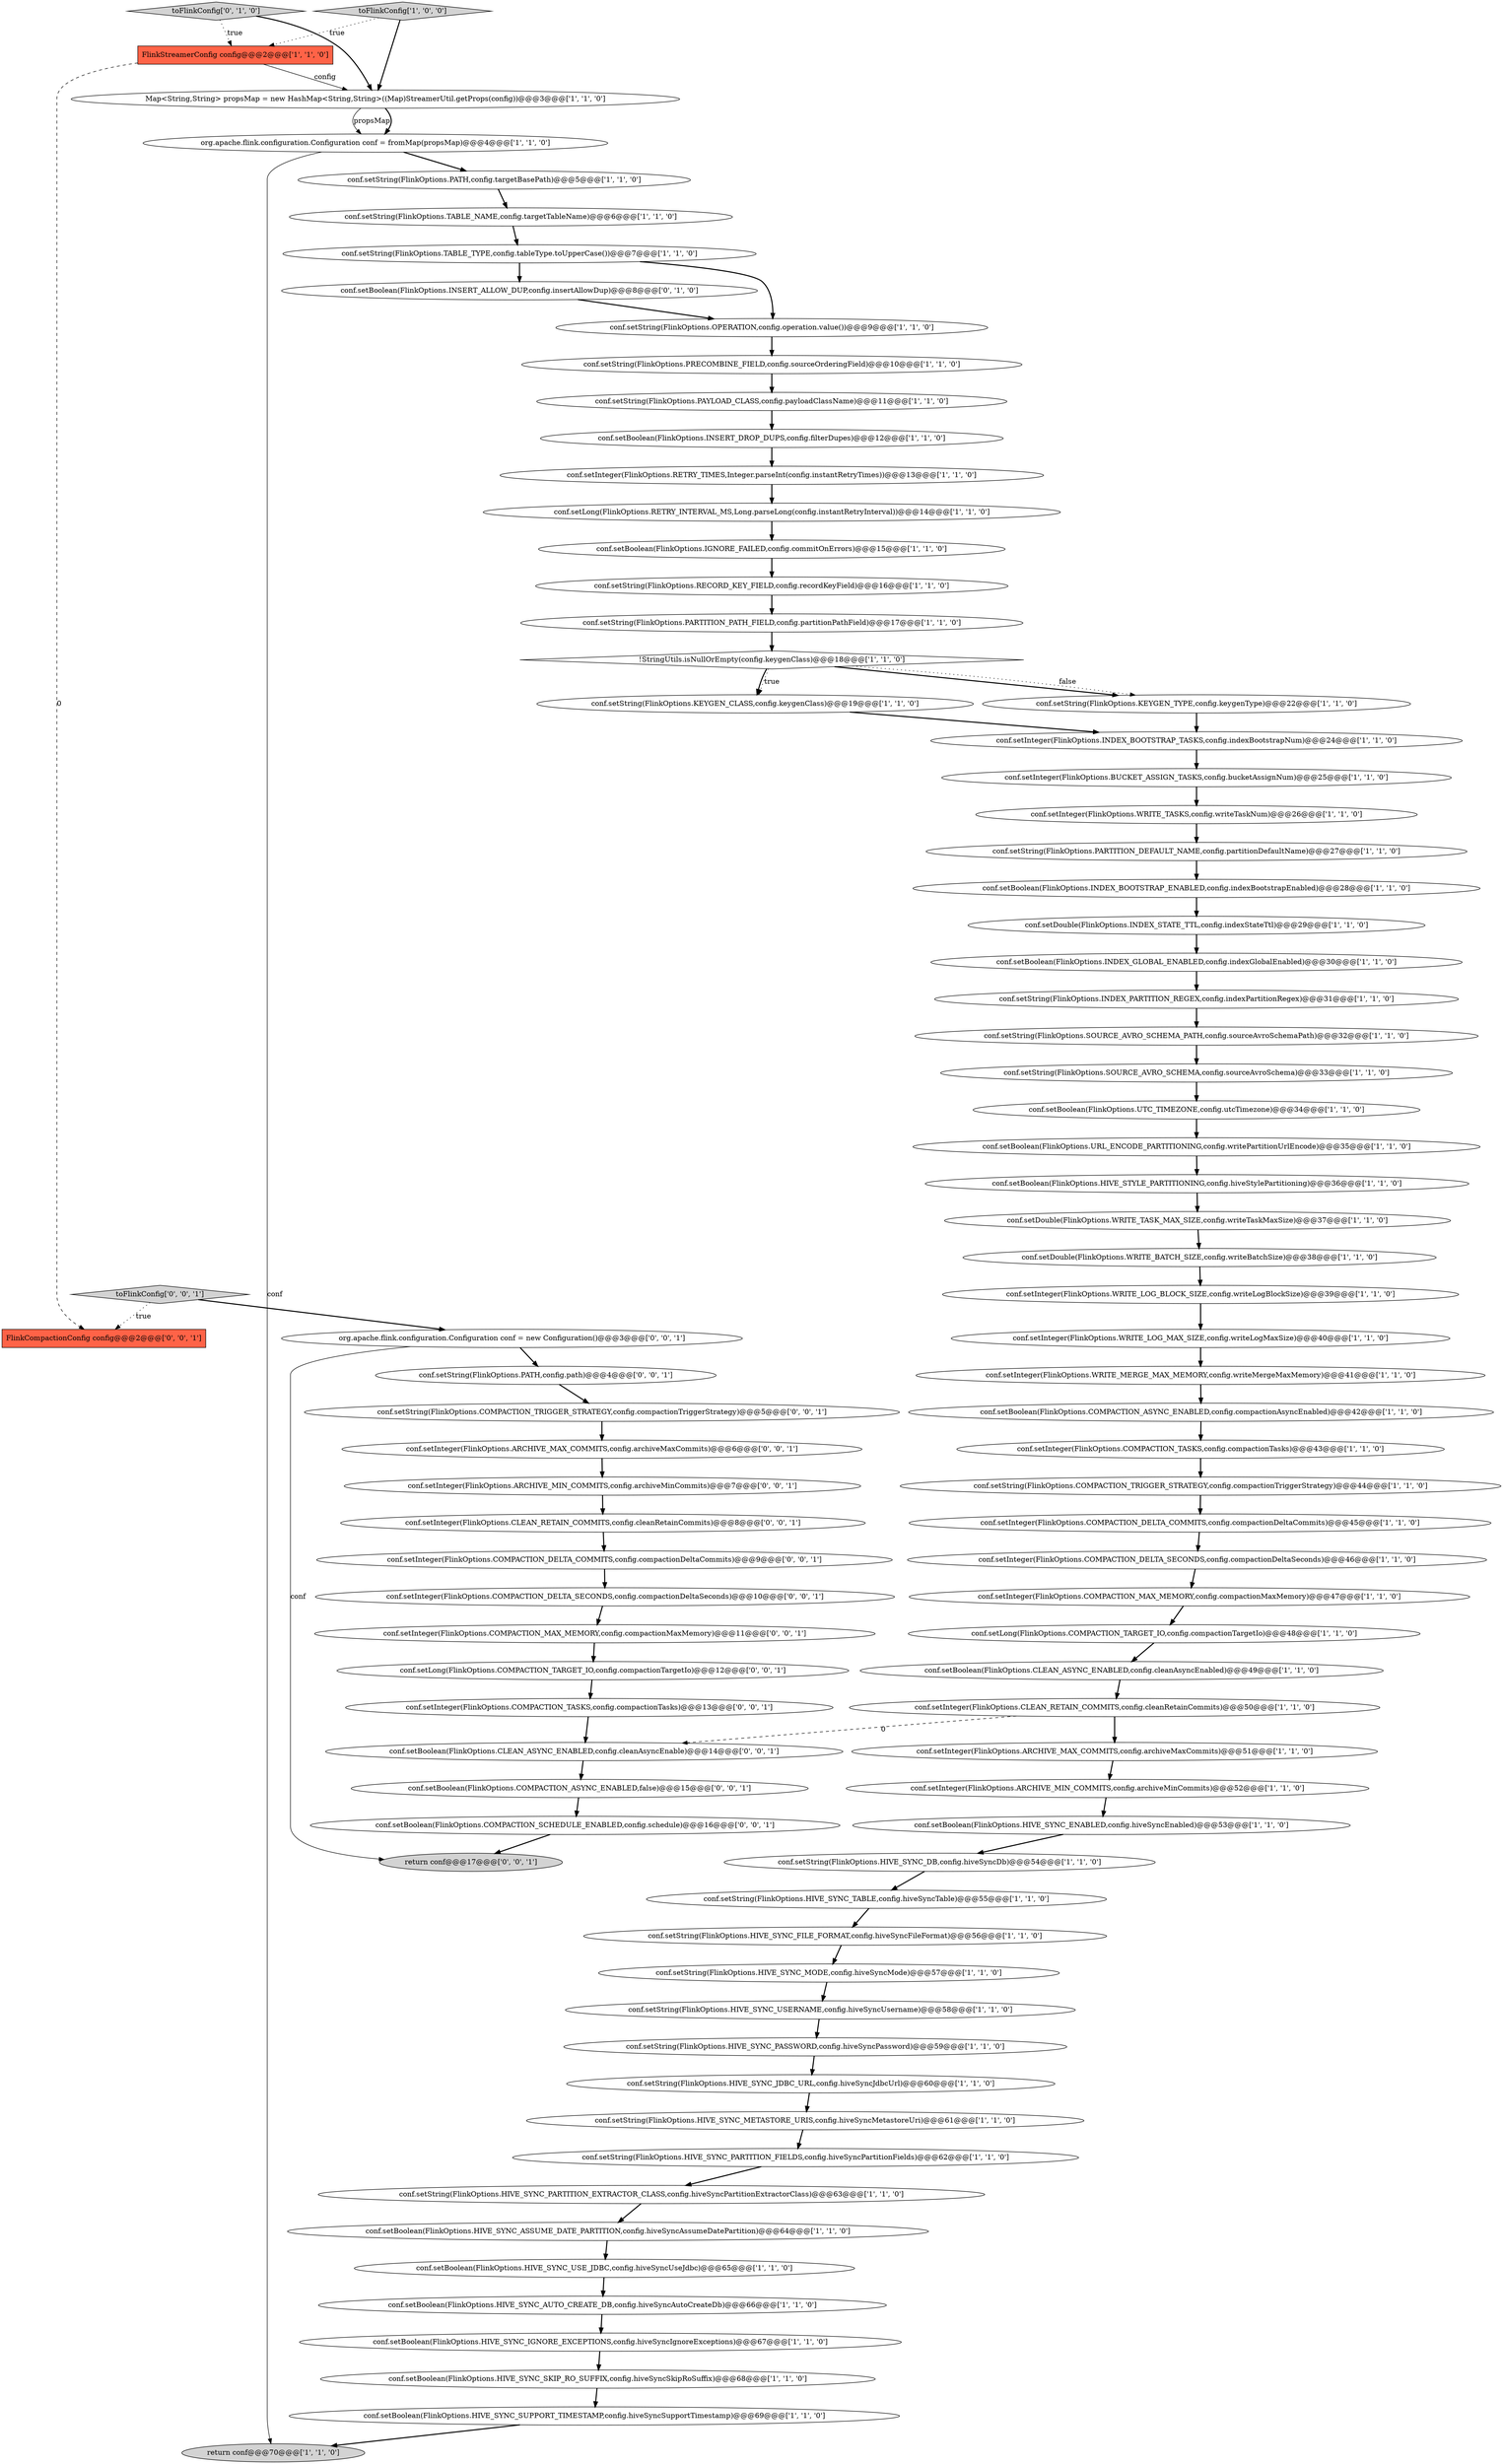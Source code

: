 digraph {
50 [style = filled, label = "conf.setString(FlinkOptions.HIVE_SYNC_PARTITION_FIELDS,config.hiveSyncPartitionFields)@@@62@@@['1', '1', '0']", fillcolor = white, shape = ellipse image = "AAA0AAABBB1BBB"];
38 [style = filled, label = "conf.setString(FlinkOptions.KEYGEN_TYPE,config.keygenType)@@@22@@@['1', '1', '0']", fillcolor = white, shape = ellipse image = "AAA0AAABBB1BBB"];
82 [style = filled, label = "conf.setInteger(FlinkOptions.ARCHIVE_MIN_COMMITS,config.archiveMinCommits)@@@7@@@['0', '0', '1']", fillcolor = white, shape = ellipse image = "AAA0AAABBB3BBB"];
23 [style = filled, label = "conf.setString(FlinkOptions.PARTITION_DEFAULT_NAME,config.partitionDefaultName)@@@27@@@['1', '1', '0']", fillcolor = white, shape = ellipse image = "AAA0AAABBB1BBB"];
41 [style = filled, label = "conf.setString(FlinkOptions.INDEX_PARTITION_REGEX,config.indexPartitionRegex)@@@31@@@['1', '1', '0']", fillcolor = white, shape = ellipse image = "AAA0AAABBB1BBB"];
79 [style = filled, label = "conf.setString(FlinkOptions.COMPACTION_TRIGGER_STRATEGY,config.compactionTriggerStrategy)@@@5@@@['0', '0', '1']", fillcolor = white, shape = ellipse image = "AAA0AAABBB3BBB"];
24 [style = filled, label = "conf.setString(FlinkOptions.HIVE_SYNC_PASSWORD,config.hiveSyncPassword)@@@59@@@['1', '1', '0']", fillcolor = white, shape = ellipse image = "AAA0AAABBB1BBB"];
68 [style = filled, label = "conf.setBoolean(FlinkOptions.COMPACTION_SCHEDULE_ENABLED,config.schedule)@@@16@@@['0', '0', '1']", fillcolor = white, shape = ellipse image = "AAA0AAABBB3BBB"];
83 [style = filled, label = "conf.setLong(FlinkOptions.COMPACTION_TARGET_IO,config.compactionTargetIo)@@@12@@@['0', '0', '1']", fillcolor = white, shape = ellipse image = "AAA0AAABBB3BBB"];
12 [style = filled, label = "conf.setBoolean(FlinkOptions.HIVE_SYNC_SKIP_RO_SUFFIX,config.hiveSyncSkipRoSuffix)@@@68@@@['1', '1', '0']", fillcolor = white, shape = ellipse image = "AAA0AAABBB1BBB"];
57 [style = filled, label = "return conf@@@70@@@['1', '1', '0']", fillcolor = lightgray, shape = ellipse image = "AAA0AAABBB1BBB"];
14 [style = filled, label = "conf.setInteger(FlinkOptions.RETRY_TIMES,Integer.parseInt(config.instantRetryTimes))@@@13@@@['1', '1', '0']", fillcolor = white, shape = ellipse image = "AAA0AAABBB1BBB"];
84 [style = filled, label = "conf.setBoolean(FlinkOptions.COMPACTION_ASYNC_ENABLED,false)@@@15@@@['0', '0', '1']", fillcolor = white, shape = ellipse image = "AAA0AAABBB3BBB"];
70 [style = filled, label = "org.apache.flink.configuration.Configuration conf = new Configuration()@@@3@@@['0', '0', '1']", fillcolor = white, shape = ellipse image = "AAA0AAABBB3BBB"];
42 [style = filled, label = "conf.setBoolean(FlinkOptions.INSERT_DROP_DUPS,config.filterDupes)@@@12@@@['1', '1', '0']", fillcolor = white, shape = ellipse image = "AAA0AAABBB1BBB"];
8 [style = filled, label = "conf.setBoolean(FlinkOptions.UTC_TIMEZONE,config.utcTimezone)@@@34@@@['1', '1', '0']", fillcolor = white, shape = ellipse image = "AAA0AAABBB1BBB"];
77 [style = filled, label = "conf.setInteger(FlinkOptions.COMPACTION_DELTA_SECONDS,config.compactionDeltaSeconds)@@@10@@@['0', '0', '1']", fillcolor = white, shape = ellipse image = "AAA0AAABBB3BBB"];
22 [style = filled, label = "conf.setString(FlinkOptions.COMPACTION_TRIGGER_STRATEGY,config.compactionTriggerStrategy)@@@44@@@['1', '1', '0']", fillcolor = white, shape = ellipse image = "AAA0AAABBB1BBB"];
31 [style = filled, label = "conf.setBoolean(FlinkOptions.HIVE_STYLE_PARTITIONING,config.hiveStylePartitioning)@@@36@@@['1', '1', '0']", fillcolor = white, shape = ellipse image = "AAA0AAABBB1BBB"];
32 [style = filled, label = "conf.setDouble(FlinkOptions.WRITE_TASK_MAX_SIZE,config.writeTaskMaxSize)@@@37@@@['1', '1', '0']", fillcolor = white, shape = ellipse image = "AAA0AAABBB1BBB"];
61 [style = filled, label = "conf.setString(FlinkOptions.OPERATION,config.operation.value())@@@9@@@['1', '1', '0']", fillcolor = white, shape = ellipse image = "AAA0AAABBB1BBB"];
7 [style = filled, label = "conf.setString(FlinkOptions.SOURCE_AVRO_SCHEMA_PATH,config.sourceAvroSchemaPath)@@@32@@@['1', '1', '0']", fillcolor = white, shape = ellipse image = "AAA0AAABBB1BBB"];
13 [style = filled, label = "conf.setString(FlinkOptions.RECORD_KEY_FIELD,config.recordKeyField)@@@16@@@['1', '1', '0']", fillcolor = white, shape = ellipse image = "AAA0AAABBB1BBB"];
73 [style = filled, label = "conf.setInteger(FlinkOptions.COMPACTION_MAX_MEMORY,config.compactionMaxMemory)@@@11@@@['0', '0', '1']", fillcolor = white, shape = ellipse image = "AAA0AAABBB3BBB"];
33 [style = filled, label = "conf.setBoolean(FlinkOptions.HIVE_SYNC_SUPPORT_TIMESTAMP,config.hiveSyncSupportTimestamp)@@@69@@@['1', '1', '0']", fillcolor = white, shape = ellipse image = "AAA0AAABBB1BBB"];
59 [style = filled, label = "conf.setString(FlinkOptions.HIVE_SYNC_USERNAME,config.hiveSyncUsername)@@@58@@@['1', '1', '0']", fillcolor = white, shape = ellipse image = "AAA0AAABBB1BBB"];
72 [style = filled, label = "conf.setBoolean(FlinkOptions.CLEAN_ASYNC_ENABLED,config.cleanAsyncEnable)@@@14@@@['0', '0', '1']", fillcolor = white, shape = ellipse image = "AAA0AAABBB3BBB"];
6 [style = filled, label = "conf.setString(FlinkOptions.HIVE_SYNC_FILE_FORMAT,config.hiveSyncFileFormat)@@@56@@@['1', '1', '0']", fillcolor = white, shape = ellipse image = "AAA0AAABBB1BBB"];
81 [style = filled, label = "conf.setInteger(FlinkOptions.COMPACTION_TASKS,config.compactionTasks)@@@13@@@['0', '0', '1']", fillcolor = white, shape = ellipse image = "AAA0AAABBB3BBB"];
49 [style = filled, label = "conf.setInteger(FlinkOptions.WRITE_LOG_MAX_SIZE,config.writeLogMaxSize)@@@40@@@['1', '1', '0']", fillcolor = white, shape = ellipse image = "AAA0AAABBB1BBB"];
10 [style = filled, label = "conf.setString(FlinkOptions.HIVE_SYNC_MODE,config.hiveSyncMode)@@@57@@@['1', '1', '0']", fillcolor = white, shape = ellipse image = "AAA0AAABBB1BBB"];
0 [style = filled, label = "Map<String,String> propsMap = new HashMap<String,String>((Map)StreamerUtil.getProps(config))@@@3@@@['1', '1', '0']", fillcolor = white, shape = ellipse image = "AAA0AAABBB1BBB"];
56 [style = filled, label = "conf.setInteger(FlinkOptions.CLEAN_RETAIN_COMMITS,config.cleanRetainCommits)@@@50@@@['1', '1', '0']", fillcolor = white, shape = ellipse image = "AAA0AAABBB1BBB"];
63 [style = filled, label = "FlinkStreamerConfig config@@@2@@@['1', '1', '0']", fillcolor = tomato, shape = box image = "AAA0AAABBB1BBB"];
45 [style = filled, label = "toFlinkConfig['1', '0', '0']", fillcolor = lightgray, shape = diamond image = "AAA0AAABBB1BBB"];
17 [style = filled, label = "conf.setInteger(FlinkOptions.ARCHIVE_MIN_COMMITS,config.archiveMinCommits)@@@52@@@['1', '1', '0']", fillcolor = white, shape = ellipse image = "AAA0AAABBB1BBB"];
4 [style = filled, label = "conf.setInteger(FlinkOptions.COMPACTION_DELTA_SECONDS,config.compactionDeltaSeconds)@@@46@@@['1', '1', '0']", fillcolor = white, shape = ellipse image = "AAA0AAABBB1BBB"];
34 [style = filled, label = "conf.setString(FlinkOptions.TABLE_TYPE,config.tableType.toUpperCase())@@@7@@@['1', '1', '0']", fillcolor = white, shape = ellipse image = "AAA0AAABBB1BBB"];
46 [style = filled, label = "conf.setBoolean(FlinkOptions.HIVE_SYNC_USE_JDBC,config.hiveSyncUseJdbc)@@@65@@@['1', '1', '0']", fillcolor = white, shape = ellipse image = "AAA0AAABBB1BBB"];
19 [style = filled, label = "conf.setString(FlinkOptions.PATH,config.targetBasePath)@@@5@@@['1', '1', '0']", fillcolor = white, shape = ellipse image = "AAA0AAABBB1BBB"];
28 [style = filled, label = "conf.setString(FlinkOptions.HIVE_SYNC_TABLE,config.hiveSyncTable)@@@55@@@['1', '1', '0']", fillcolor = white, shape = ellipse image = "AAA0AAABBB1BBB"];
69 [style = filled, label = "return conf@@@17@@@['0', '0', '1']", fillcolor = lightgray, shape = ellipse image = "AAA0AAABBB3BBB"];
3 [style = filled, label = "conf.setString(FlinkOptions.SOURCE_AVRO_SCHEMA,config.sourceAvroSchema)@@@33@@@['1', '1', '0']", fillcolor = white, shape = ellipse image = "AAA0AAABBB1BBB"];
16 [style = filled, label = "conf.setInteger(FlinkOptions.INDEX_BOOTSTRAP_TASKS,config.indexBootstrapNum)@@@24@@@['1', '1', '0']", fillcolor = white, shape = ellipse image = "AAA0AAABBB1BBB"];
75 [style = filled, label = "conf.setString(FlinkOptions.PATH,config.path)@@@4@@@['0', '0', '1']", fillcolor = white, shape = ellipse image = "AAA0AAABBB3BBB"];
37 [style = filled, label = "conf.setInteger(FlinkOptions.BUCKET_ASSIGN_TASKS,config.bucketAssignNum)@@@25@@@['1', '1', '0']", fillcolor = white, shape = ellipse image = "AAA0AAABBB1BBB"];
58 [style = filled, label = "conf.setInteger(FlinkOptions.ARCHIVE_MAX_COMMITS,config.archiveMaxCommits)@@@51@@@['1', '1', '0']", fillcolor = white, shape = ellipse image = "AAA0AAABBB1BBB"];
60 [style = filled, label = "conf.setInteger(FlinkOptions.WRITE_LOG_BLOCK_SIZE,config.writeLogBlockSize)@@@39@@@['1', '1', '0']", fillcolor = white, shape = ellipse image = "AAA0AAABBB1BBB"];
71 [style = filled, label = "conf.setInteger(FlinkOptions.CLEAN_RETAIN_COMMITS,config.cleanRetainCommits)@@@8@@@['0', '0', '1']", fillcolor = white, shape = ellipse image = "AAA0AAABBB3BBB"];
66 [style = filled, label = "toFlinkConfig['0', '1', '0']", fillcolor = lightgray, shape = diamond image = "AAA0AAABBB2BBB"];
36 [style = filled, label = "conf.setInteger(FlinkOptions.WRITE_MERGE_MAX_MEMORY,config.writeMergeMaxMemory)@@@41@@@['1', '1', '0']", fillcolor = white, shape = ellipse image = "AAA0AAABBB1BBB"];
39 [style = filled, label = "conf.setInteger(FlinkOptions.COMPACTION_DELTA_COMMITS,config.compactionDeltaCommits)@@@45@@@['1', '1', '0']", fillcolor = white, shape = ellipse image = "AAA0AAABBB1BBB"];
11 [style = filled, label = "conf.setString(FlinkOptions.PARTITION_PATH_FIELD,config.partitionPathField)@@@17@@@['1', '1', '0']", fillcolor = white, shape = ellipse image = "AAA0AAABBB1BBB"];
64 [style = filled, label = "conf.setBoolean(FlinkOptions.HIVE_SYNC_ENABLED,config.hiveSyncEnabled)@@@53@@@['1', '1', '0']", fillcolor = white, shape = ellipse image = "AAA0AAABBB1BBB"];
43 [style = filled, label = "conf.setString(FlinkOptions.TABLE_NAME,config.targetTableName)@@@6@@@['1', '1', '0']", fillcolor = white, shape = ellipse image = "AAA0AAABBB1BBB"];
44 [style = filled, label = "conf.setBoolean(FlinkOptions.CLEAN_ASYNC_ENABLED,config.cleanAsyncEnabled)@@@49@@@['1', '1', '0']", fillcolor = white, shape = ellipse image = "AAA0AAABBB1BBB"];
9 [style = filled, label = "conf.setString(FlinkOptions.PAYLOAD_CLASS,config.payloadClassName)@@@11@@@['1', '1', '0']", fillcolor = white, shape = ellipse image = "AAA0AAABBB1BBB"];
52 [style = filled, label = "conf.setDouble(FlinkOptions.INDEX_STATE_TTL,config.indexStateTtl)@@@29@@@['1', '1', '0']", fillcolor = white, shape = ellipse image = "AAA0AAABBB1BBB"];
51 [style = filled, label = "conf.setBoolean(FlinkOptions.COMPACTION_ASYNC_ENABLED,config.compactionAsyncEnabled)@@@42@@@['1', '1', '0']", fillcolor = white, shape = ellipse image = "AAA0AAABBB1BBB"];
20 [style = filled, label = "conf.setInteger(FlinkOptions.COMPACTION_TASKS,config.compactionTasks)@@@43@@@['1', '1', '0']", fillcolor = white, shape = ellipse image = "AAA0AAABBB1BBB"];
80 [style = filled, label = "FlinkCompactionConfig config@@@2@@@['0', '0', '1']", fillcolor = tomato, shape = box image = "AAA0AAABBB3BBB"];
35 [style = filled, label = "conf.setDouble(FlinkOptions.WRITE_BATCH_SIZE,config.writeBatchSize)@@@38@@@['1', '1', '0']", fillcolor = white, shape = ellipse image = "AAA0AAABBB1BBB"];
18 [style = filled, label = "conf.setBoolean(FlinkOptions.URL_ENCODE_PARTITIONING,config.writePartitionUrlEncode)@@@35@@@['1', '1', '0']", fillcolor = white, shape = ellipse image = "AAA0AAABBB1BBB"];
47 [style = filled, label = "conf.setBoolean(FlinkOptions.HIVE_SYNC_ASSUME_DATE_PARTITION,config.hiveSyncAssumeDatePartition)@@@64@@@['1', '1', '0']", fillcolor = white, shape = ellipse image = "AAA0AAABBB1BBB"];
21 [style = filled, label = "conf.setBoolean(FlinkOptions.HIVE_SYNC_AUTO_CREATE_DB,config.hiveSyncAutoCreateDb)@@@66@@@['1', '1', '0']", fillcolor = white, shape = ellipse image = "AAA0AAABBB1BBB"];
78 [style = filled, label = "conf.setInteger(FlinkOptions.ARCHIVE_MAX_COMMITS,config.archiveMaxCommits)@@@6@@@['0', '0', '1']", fillcolor = white, shape = ellipse image = "AAA0AAABBB3BBB"];
29 [style = filled, label = "org.apache.flink.configuration.Configuration conf = fromMap(propsMap)@@@4@@@['1', '1', '0']", fillcolor = white, shape = ellipse image = "AAA0AAABBB1BBB"];
53 [style = filled, label = "conf.setLong(FlinkOptions.COMPACTION_TARGET_IO,config.compactionTargetIo)@@@48@@@['1', '1', '0']", fillcolor = white, shape = ellipse image = "AAA0AAABBB1BBB"];
54 [style = filled, label = "conf.setBoolean(FlinkOptions.HIVE_SYNC_IGNORE_EXCEPTIONS,config.hiveSyncIgnoreExceptions)@@@67@@@['1', '1', '0']", fillcolor = white, shape = ellipse image = "AAA0AAABBB1BBB"];
5 [style = filled, label = "conf.setString(FlinkOptions.PRECOMBINE_FIELD,config.sourceOrderingField)@@@10@@@['1', '1', '0']", fillcolor = white, shape = ellipse image = "AAA0AAABBB1BBB"];
74 [style = filled, label = "toFlinkConfig['0', '0', '1']", fillcolor = lightgray, shape = diamond image = "AAA0AAABBB3BBB"];
1 [style = filled, label = "conf.setString(FlinkOptions.HIVE_SYNC_JDBC_URL,config.hiveSyncJdbcUrl)@@@60@@@['1', '1', '0']", fillcolor = white, shape = ellipse image = "AAA0AAABBB1BBB"];
48 [style = filled, label = "conf.setLong(FlinkOptions.RETRY_INTERVAL_MS,Long.parseLong(config.instantRetryInterval))@@@14@@@['1', '1', '0']", fillcolor = white, shape = ellipse image = "AAA0AAABBB1BBB"];
55 [style = filled, label = "conf.setInteger(FlinkOptions.WRITE_TASKS,config.writeTaskNum)@@@26@@@['1', '1', '0']", fillcolor = white, shape = ellipse image = "AAA0AAABBB1BBB"];
76 [style = filled, label = "conf.setInteger(FlinkOptions.COMPACTION_DELTA_COMMITS,config.compactionDeltaCommits)@@@9@@@['0', '0', '1']", fillcolor = white, shape = ellipse image = "AAA0AAABBB3BBB"];
27 [style = filled, label = "conf.setBoolean(FlinkOptions.INDEX_BOOTSTRAP_ENABLED,config.indexBootstrapEnabled)@@@28@@@['1', '1', '0']", fillcolor = white, shape = ellipse image = "AAA0AAABBB1BBB"];
26 [style = filled, label = "conf.setBoolean(FlinkOptions.INDEX_GLOBAL_ENABLED,config.indexGlobalEnabled)@@@30@@@['1', '1', '0']", fillcolor = white, shape = ellipse image = "AAA0AAABBB1BBB"];
67 [style = filled, label = "conf.setBoolean(FlinkOptions.INSERT_ALLOW_DUP,config.insertAllowDup)@@@8@@@['0', '1', '0']", fillcolor = white, shape = ellipse image = "AAA1AAABBB2BBB"];
65 [style = filled, label = "conf.setInteger(FlinkOptions.COMPACTION_MAX_MEMORY,config.compactionMaxMemory)@@@47@@@['1', '1', '0']", fillcolor = white, shape = ellipse image = "AAA0AAABBB1BBB"];
2 [style = filled, label = "conf.setString(FlinkOptions.KEYGEN_CLASS,config.keygenClass)@@@19@@@['1', '1', '0']", fillcolor = white, shape = ellipse image = "AAA0AAABBB1BBB"];
30 [style = filled, label = "conf.setBoolean(FlinkOptions.IGNORE_FAILED,config.commitOnErrors)@@@15@@@['1', '1', '0']", fillcolor = white, shape = ellipse image = "AAA0AAABBB1BBB"];
25 [style = filled, label = "conf.setString(FlinkOptions.HIVE_SYNC_METASTORE_URIS,config.hiveSyncMetastoreUri)@@@61@@@['1', '1', '0']", fillcolor = white, shape = ellipse image = "AAA0AAABBB1BBB"];
62 [style = filled, label = "!StringUtils.isNullOrEmpty(config.keygenClass)@@@18@@@['1', '1', '0']", fillcolor = white, shape = diamond image = "AAA0AAABBB1BBB"];
40 [style = filled, label = "conf.setString(FlinkOptions.HIVE_SYNC_DB,config.hiveSyncDb)@@@54@@@['1', '1', '0']", fillcolor = white, shape = ellipse image = "AAA0AAABBB1BBB"];
15 [style = filled, label = "conf.setString(FlinkOptions.HIVE_SYNC_PARTITION_EXTRACTOR_CLASS,config.hiveSyncPartitionExtractorClass)@@@63@@@['1', '1', '0']", fillcolor = white, shape = ellipse image = "AAA0AAABBB1BBB"];
10->59 [style = bold, label=""];
12->33 [style = bold, label=""];
29->19 [style = bold, label=""];
48->30 [style = bold, label=""];
44->56 [style = bold, label=""];
56->58 [style = bold, label=""];
52->26 [style = bold, label=""];
67->61 [style = bold, label=""];
40->28 [style = bold, label=""];
30->13 [style = bold, label=""];
0->29 [style = solid, label="propsMap"];
49->36 [style = bold, label=""];
34->61 [style = bold, label=""];
34->67 [style = bold, label=""];
73->83 [style = bold, label=""];
45->0 [style = bold, label=""];
53->44 [style = bold, label=""];
74->70 [style = bold, label=""];
31->32 [style = bold, label=""];
19->43 [style = bold, label=""];
66->0 [style = bold, label=""];
21->54 [style = bold, label=""];
28->6 [style = bold, label=""];
13->11 [style = bold, label=""];
50->15 [style = bold, label=""];
78->82 [style = bold, label=""];
17->64 [style = bold, label=""];
58->17 [style = bold, label=""];
62->2 [style = dotted, label="true"];
59->24 [style = bold, label=""];
23->27 [style = bold, label=""];
36->51 [style = bold, label=""];
9->42 [style = bold, label=""];
70->69 [style = solid, label="conf"];
77->73 [style = bold, label=""];
37->55 [style = bold, label=""];
0->29 [style = bold, label=""];
76->77 [style = bold, label=""];
47->46 [style = bold, label=""];
60->49 [style = bold, label=""];
61->5 [style = bold, label=""];
15->47 [style = bold, label=""];
55->23 [style = bold, label=""];
46->21 [style = bold, label=""];
62->38 [style = bold, label=""];
1->25 [style = bold, label=""];
8->18 [style = bold, label=""];
38->16 [style = bold, label=""];
3->8 [style = bold, label=""];
82->71 [style = bold, label=""];
18->31 [style = bold, label=""];
2->16 [style = bold, label=""];
26->41 [style = bold, label=""];
29->57 [style = solid, label="conf"];
62->2 [style = bold, label=""];
45->63 [style = dotted, label="true"];
74->80 [style = dotted, label="true"];
68->69 [style = bold, label=""];
79->78 [style = bold, label=""];
84->68 [style = bold, label=""];
16->37 [style = bold, label=""];
20->22 [style = bold, label=""];
4->65 [style = bold, label=""];
63->0 [style = solid, label="config"];
24->1 [style = bold, label=""];
7->3 [style = bold, label=""];
71->76 [style = bold, label=""];
63->80 [style = dashed, label="0"];
14->48 [style = bold, label=""];
81->72 [style = bold, label=""];
65->53 [style = bold, label=""];
51->20 [style = bold, label=""];
56->72 [style = dashed, label="0"];
42->14 [style = bold, label=""];
83->81 [style = bold, label=""];
39->4 [style = bold, label=""];
72->84 [style = bold, label=""];
22->39 [style = bold, label=""];
25->50 [style = bold, label=""];
66->63 [style = dotted, label="true"];
11->62 [style = bold, label=""];
64->40 [style = bold, label=""];
27->52 [style = bold, label=""];
62->38 [style = dotted, label="false"];
5->9 [style = bold, label=""];
70->75 [style = bold, label=""];
75->79 [style = bold, label=""];
54->12 [style = bold, label=""];
6->10 [style = bold, label=""];
43->34 [style = bold, label=""];
32->35 [style = bold, label=""];
41->7 [style = bold, label=""];
35->60 [style = bold, label=""];
33->57 [style = bold, label=""];
}
